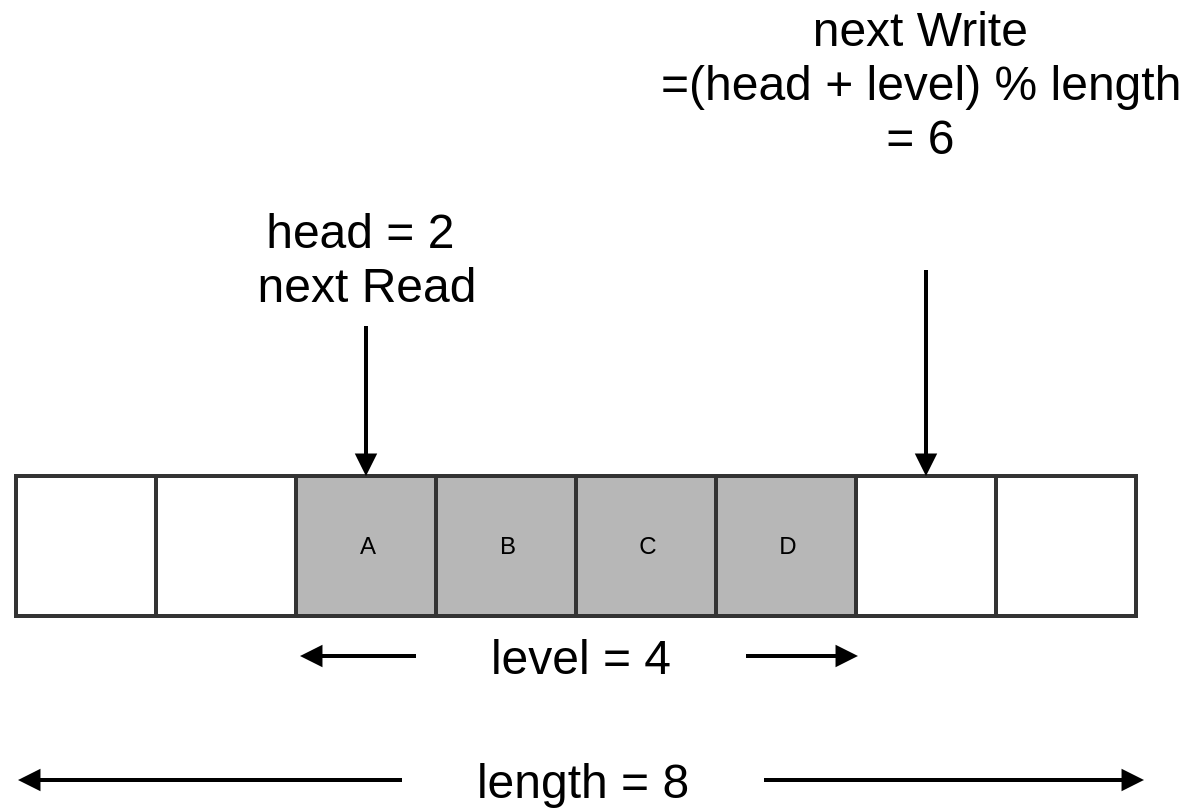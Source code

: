 <mxfile version="17.4.0" type="device"><diagram id="Vej2UHfAHZ1lOxQnbEi0" name="Page-1"><mxGraphModel dx="1185" dy="588" grid="1" gridSize="10" guides="1" tooltips="1" connect="1" arrows="1" fold="1" page="1" pageScale="1" pageWidth="1169" pageHeight="827" math="0" shadow="0"><root><mxCell id="0"/><mxCell id="1" parent="0"/><mxCell id="4SpdbPfFmx0chwEgxxeH-1" style="shape=rect;shadow=0;strokeWidth=2;fillColor=#FFFFFF;strokeColor=#333333;opacity=100.0;gliffyId=13;" vertex="1" parent="1"><mxGeometry x="150" y="313" width="70" height="70" as="geometry"/></mxCell><mxCell id="4SpdbPfFmx0chwEgxxeH-2" style="shape=rect;shadow=0;strokeWidth=2;fillColor=#FFFFFF;strokeColor=#333333;opacity=100.0;gliffyId=15;" vertex="1" parent="1"><mxGeometry x="220" y="313" width="70" height="70" as="geometry"/></mxCell><mxCell id="4SpdbPfFmx0chwEgxxeH-3" value="&lt;div style='width: 63.0px;height:auto;word-break: break-word;'&gt;&lt;div align=&quot;center&quot;&gt;&lt;span style=&quot;font-size: 12px; font-family: Arial; white-space: pre-wrap; text-decoration: none; line-height: 14px; color: rgb(0, 0, 0);&quot;&gt;A&lt;/span&gt;&lt;/div&gt;&lt;/div&gt;" style="shape=rect;shadow=0;strokeWidth=2;fillColor=#b7b7b7;strokeColor=#333333;opacity=100.0;html=1;nl2Br=0;verticalAlign=middle;align=center;spacingLeft=2.0;spacingRight=0;whiteSpace=wrap;gliffyId=16;" vertex="1" parent="1"><mxGeometry x="290" y="313" width="70" height="70" as="geometry"/></mxCell><mxCell id="4SpdbPfFmx0chwEgxxeH-4" value="&lt;div style='width: 63.0px;height:auto;word-break: break-word;'&gt;&lt;div align=&quot;center&quot;&gt;&lt;span style=&quot;font-size: 12px; font-family: Arial; white-space: pre-wrap; text-decoration: none; line-height: 14px; color: rgb(0, 0, 0);&quot;&gt;B&lt;/span&gt;&lt;/div&gt;&lt;/div&gt;" style="shape=rect;shadow=0;strokeWidth=2;fillColor=#b7b7b7;strokeColor=#333333;opacity=100.0;html=1;nl2Br=0;verticalAlign=middle;align=center;spacingLeft=2.0;spacingRight=0;whiteSpace=wrap;gliffyId=17;" vertex="1" parent="1"><mxGeometry x="360" y="313" width="70" height="70" as="geometry"/></mxCell><mxCell id="4SpdbPfFmx0chwEgxxeH-5" value="&lt;div style='width: 63.0px;height:auto;word-break: break-word;'&gt;&lt;div align=&quot;center&quot;&gt;&lt;span style=&quot;font-size: 12px; font-family: Arial; white-space: pre-wrap; text-decoration: none; line-height: 14px; color: rgb(0, 0, 0);&quot;&gt;C&lt;/span&gt;&lt;/div&gt;&lt;/div&gt;" style="shape=rect;shadow=0;strokeWidth=2;fillColor=#b7b7b7;strokeColor=#333333;opacity=100.0;html=1;nl2Br=0;verticalAlign=middle;align=center;spacingLeft=2.0;spacingRight=0;whiteSpace=wrap;gliffyId=18;" vertex="1" parent="1"><mxGeometry x="430" y="313" width="70" height="70" as="geometry"/></mxCell><mxCell id="4SpdbPfFmx0chwEgxxeH-6" value="&lt;div style='width: 63.0px;height:auto;word-break: break-word;'&gt;&lt;div align=&quot;center&quot;&gt;&lt;span style=&quot;font-size: 12px; font-family: Arial; white-space: pre-wrap; text-decoration: none; line-height: 14px; color: rgb(0, 0, 0);&quot;&gt;D&lt;/span&gt;&lt;/div&gt;&lt;/div&gt;" style="shape=rect;shadow=0;strokeWidth=2;fillColor=#b7b7b7;strokeColor=#333333;opacity=100.0;html=1;nl2Br=0;verticalAlign=middle;align=center;spacingLeft=2.0;spacingRight=0;whiteSpace=wrap;gliffyId=19;" vertex="1" parent="1"><mxGeometry x="500" y="313" width="70" height="70" as="geometry"/></mxCell><mxCell id="4SpdbPfFmx0chwEgxxeH-7" style="shape=rect;shadow=0;strokeWidth=2;fillColor=#FFFFFF;strokeColor=#333333;opacity=100.0;gliffyId=20;" vertex="1" parent="1"><mxGeometry x="570" y="313" width="70" height="70" as="geometry"/></mxCell><mxCell id="4SpdbPfFmx0chwEgxxeH-8" style="shape=rect;shadow=0;strokeWidth=2;fillColor=#FFFFFF;strokeColor=#333333;opacity=100.0;gliffyId=21;" vertex="1" parent="1"><mxGeometry x="640" y="313" width="70" height="70" as="geometry"/></mxCell><mxCell id="4SpdbPfFmx0chwEgxxeH-9" style="shape=filledEdge;strokeWidth=2;strokeColor=#000000;fillColor=none;startArrow=block;startFill=1;startSize=6;endArrow=block;endFill=1;endSize=6;rounded=0;html=1;nl2Br=0;gliffyId=23;edgeStyle=orthogonalEdgeStyle;" edge="1" parent="1"><mxGeometry width="100" height="100" relative="1" as="geometry"><mxPoint x="151" y="465" as="sourcePoint"/><mxPoint x="714.008" y="465" as="targetPoint"/></mxGeometry></mxCell><mxCell id="4SpdbPfFmx0chwEgxxeH-10" value="&lt;div style=&quot;width: 181.0px ; height: auto ; word-break: break-word&quot;&gt;&lt;div align=&quot;center&quot;&gt;&lt;span style=&quot;font-size: 24px ; font-family: &amp;#34;arial&amp;#34; ; white-space: pre-wrap ; line-height: 27px ; color: rgb(0 , 0 , 0)&quot;&gt;length = 8&lt;/span&gt;&lt;/div&gt;&lt;/div&gt;" style="text;html=1;nl2Br=0;labelBackgroundColor=#FFFFFF;html=1;nl2Br=0;verticalAlign=middle;align=center;spacingLeft=0.0;spacingRight=0;gliffyId=24;" vertex="1" parent="4SpdbPfFmx0chwEgxxeH-9"><mxGeometry relative="1" as="geometry"><mxPoint as="offset"/></mxGeometry></mxCell><mxCell id="4SpdbPfFmx0chwEgxxeH-11" style="shape=filledEdge;strokeWidth=2;strokeColor=#000000;fillColor=none;startArrow=none;startFill=0;startSize=6;endArrow=block;endFill=1;endSize=6;rounded=0;html=1;nl2Br=0;gliffyId=25;edgeStyle=orthogonalEdgeStyle;" edge="1" parent="1" target="4SpdbPfFmx0chwEgxxeH-3"><mxGeometry width="100" height="100" relative="1" as="geometry"><mxPoint x="325" y="237.993" as="sourcePoint"/><Array as="points"><mxPoint x="325" y="313"/></Array></mxGeometry></mxCell><mxCell id="4SpdbPfFmx0chwEgxxeH-12" value="&lt;div style=&quot;width: 165.0px ; height: auto ; word-break: break-word&quot;&gt;&lt;div align=&quot;center&quot;&gt;&lt;span style=&quot;font-size: 24px ; font-family: &amp;#34;arial&amp;#34; ; white-space: pre-wrap ; line-height: 27px ; color: rgb(0 , 0 , 0)&quot;&gt;head = 2 &lt;/span&gt;&lt;/div&gt;&lt;div align=&quot;center&quot;&gt;&lt;span style=&quot;font-size: 24px ; font-family: &amp;#34;arial&amp;#34; ; white-space: pre-wrap ; line-height: 27px ; color: rgb(0 , 0 , 0)&quot;&gt;next Read&lt;/span&gt;&lt;/div&gt;&lt;/div&gt;" style="text;html=1;nl2Br=0;labelBackgroundColor=#FFFFFF;html=1;nl2Br=0;verticalAlign=middle;align=center;spacingLeft=0.0;spacingRight=0;gliffyId=29;" vertex="1" parent="4SpdbPfFmx0chwEgxxeH-11"><mxGeometry relative="1" as="geometry"><mxPoint y="-73" as="offset"/></mxGeometry></mxCell><mxCell id="4SpdbPfFmx0chwEgxxeH-13" style="shape=filledEdge;strokeWidth=2;strokeColor=#000000;fillColor=none;startArrow=block;startFill=1;startSize=6;endArrow=block;endFill=1;endSize=6;rounded=0;html=1;nl2Br=0;gliffyId=30;edgeStyle=orthogonalEdgeStyle;" edge="1" parent="1"><mxGeometry width="100" height="100" relative="1" as="geometry"><mxPoint x="292" y="403" as="sourcePoint"/><mxPoint x="571" y="403" as="targetPoint"/></mxGeometry></mxCell><mxCell id="4SpdbPfFmx0chwEgxxeH-14" value="&lt;div style=&quot;width: 165.0px ; height: auto ; word-break: break-word&quot;&gt;&lt;div align=&quot;center&quot;&gt;&lt;span style=&quot;font-size: 24px ; font-family: &amp;#34;arial&amp;#34; ; white-space: pre-wrap ; line-height: 27px ; color: rgb(0 , 0 , 0)&quot;&gt;level = 4&lt;/span&gt;&lt;/div&gt;&lt;/div&gt;" style="text;html=1;nl2Br=0;labelBackgroundColor=#FFFFFF;html=1;nl2Br=0;verticalAlign=middle;align=center;spacingLeft=0.0;spacingRight=0;gliffyId=31;" vertex="1" parent="4SpdbPfFmx0chwEgxxeH-13"><mxGeometry relative="1" as="geometry"><mxPoint as="offset"/></mxGeometry></mxCell><mxCell id="4SpdbPfFmx0chwEgxxeH-15" style="shape=filledEdge;strokeWidth=2;strokeColor=#000000;fillColor=none;startArrow=block;startFill=1;startSize=6;endArrow=none;endFill=0;endSize=6;rounded=0;html=1;nl2Br=0;gliffyId=37;edgeStyle=orthogonalEdgeStyle;" edge="1" parent="1" source="4SpdbPfFmx0chwEgxxeH-7"><mxGeometry width="100" height="100" relative="1" as="geometry"><mxPoint x="605" y="210" as="targetPoint"/><Array as="points"><mxPoint x="605" y="313"/></Array></mxGeometry></mxCell><mxCell id="4SpdbPfFmx0chwEgxxeH-16" value="&lt;div style='width: 266.0px;height:auto;word-break: break-word;'&gt;&lt;div align=&quot;center&quot;&gt;&lt;span style=&quot;font-size: 24px; font-family: Arial; white-space: pre-wrap; line-height: 27px; color: rgb(0, 0, 0);&quot;&gt;next Write &lt;/span&gt;&lt;/div&gt;&lt;div align=&quot;center&quot;&gt;&lt;span style=&quot;font-size: 24px; font-family: Arial; white-space: pre-wrap; line-height: 27px; color: rgb(0, 0, 0);&quot;&gt;=(head + level) % length &lt;/span&gt;&lt;/div&gt;&lt;div align=&quot;center&quot;&gt;&lt;span style=&quot;font-size: 24px; font-family: Arial; white-space: pre-wrap; line-height: 27px; color: rgb(0, 0, 0);&quot;&gt;= 6 &lt;/span&gt;&lt;/div&gt;&lt;div align=&quot;center&quot;&gt;&lt;span style=&quot;font-size: 24px; font-family: Arial; white-space: pre-wrap; line-height: 27px; text-decoration: none; color: rgb(0, 0, 0);&quot;&gt;&lt;/span&gt;&lt;/div&gt;&lt;/div&gt;" style="text;html=1;nl2Br=0;labelBackgroundColor=#FFFFFF;html=1;nl2Br=0;verticalAlign=middle;align=center;spacingLeft=0.0;spacingRight=0;gliffyId=38;" vertex="1" parent="4SpdbPfFmx0chwEgxxeH-15"><mxGeometry relative="1" as="geometry"><mxPoint y="-146" as="offset"/></mxGeometry></mxCell></root></mxGraphModel></diagram></mxfile>